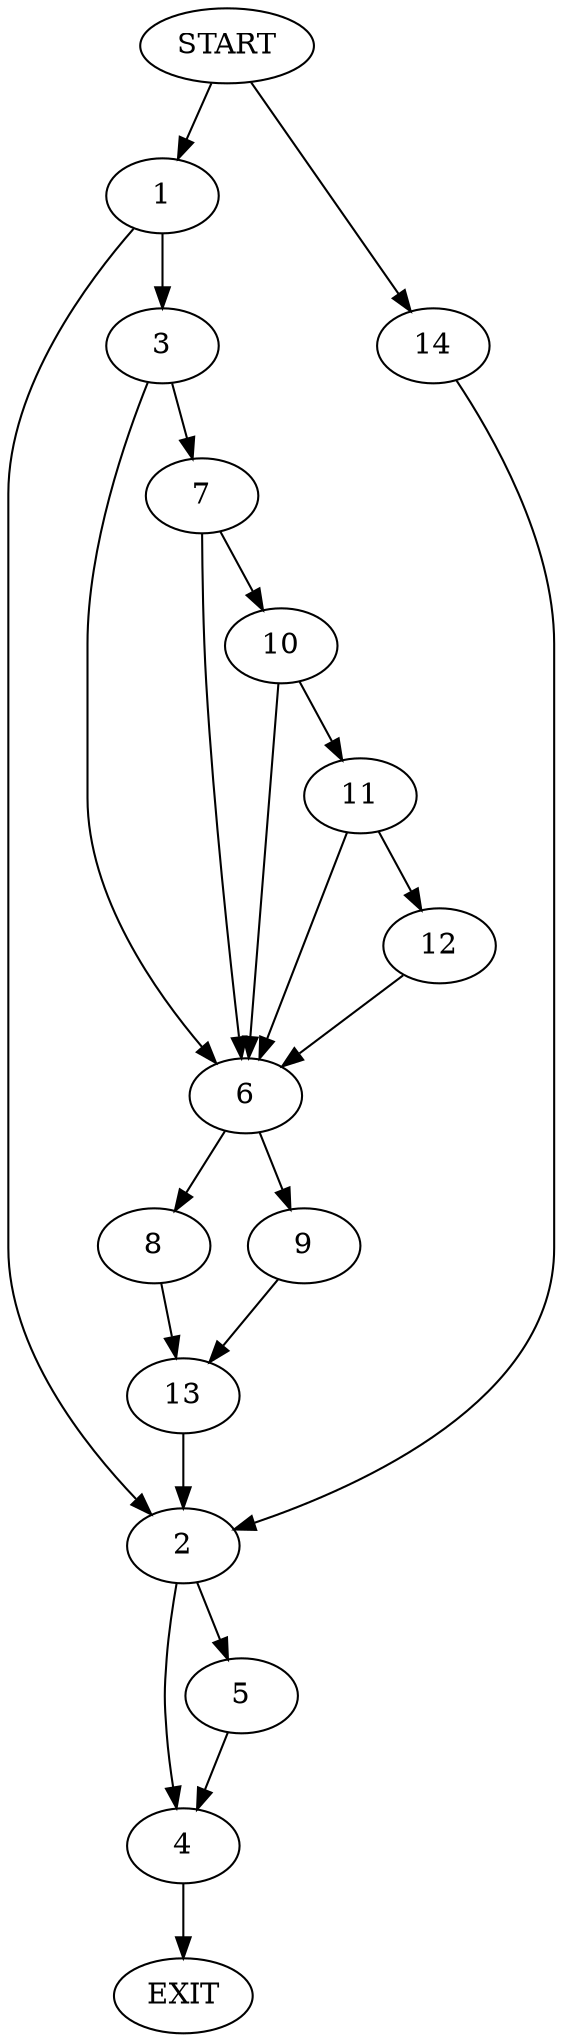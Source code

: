 digraph {
0 [label="START"]
15 [label="EXIT"]
0 -> 1
1 -> 2
1 -> 3
2 -> 4
2 -> 5
3 -> 6
3 -> 7
6 -> 8
6 -> 9
7 -> 6
7 -> 10
10 -> 6
10 -> 11
11 -> 6
11 -> 12
12 -> 6
8 -> 13
9 -> 13
13 -> 2
0 -> 14
14 -> 2
4 -> 15
5 -> 4
}
